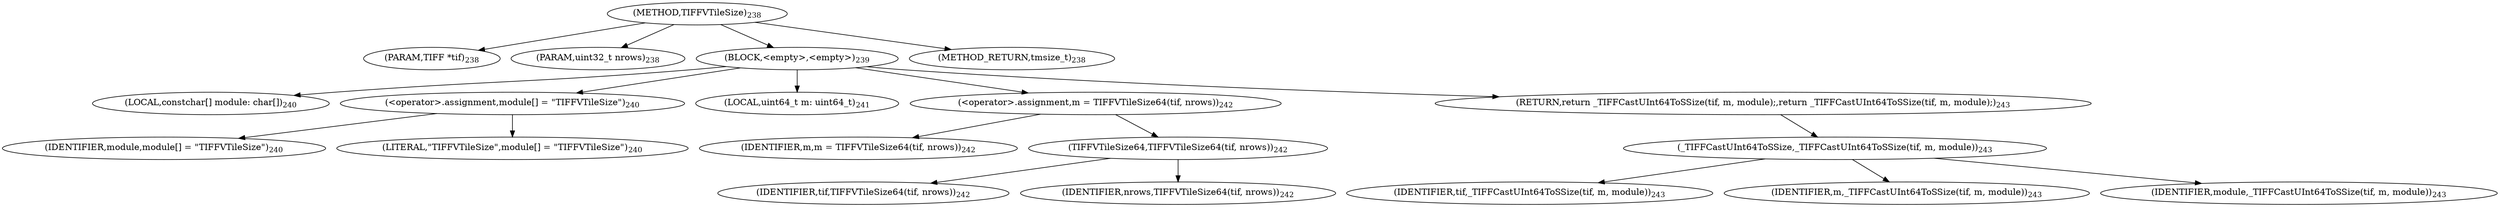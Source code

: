 digraph "TIFFVTileSize" {  
"29903" [label = <(METHOD,TIFFVTileSize)<SUB>238</SUB>> ]
"29904" [label = <(PARAM,TIFF *tif)<SUB>238</SUB>> ]
"29905" [label = <(PARAM,uint32_t nrows)<SUB>238</SUB>> ]
"29906" [label = <(BLOCK,&lt;empty&gt;,&lt;empty&gt;)<SUB>239</SUB>> ]
"29907" [label = <(LOCAL,constchar[] module: char[])<SUB>240</SUB>> ]
"29908" [label = <(&lt;operator&gt;.assignment,module[] = &quot;TIFFVTileSize&quot;)<SUB>240</SUB>> ]
"29909" [label = <(IDENTIFIER,module,module[] = &quot;TIFFVTileSize&quot;)<SUB>240</SUB>> ]
"29910" [label = <(LITERAL,&quot;TIFFVTileSize&quot;,module[] = &quot;TIFFVTileSize&quot;)<SUB>240</SUB>> ]
"29911" [label = <(LOCAL,uint64_t m: uint64_t)<SUB>241</SUB>> ]
"29912" [label = <(&lt;operator&gt;.assignment,m = TIFFVTileSize64(tif, nrows))<SUB>242</SUB>> ]
"29913" [label = <(IDENTIFIER,m,m = TIFFVTileSize64(tif, nrows))<SUB>242</SUB>> ]
"29914" [label = <(TIFFVTileSize64,TIFFVTileSize64(tif, nrows))<SUB>242</SUB>> ]
"29915" [label = <(IDENTIFIER,tif,TIFFVTileSize64(tif, nrows))<SUB>242</SUB>> ]
"29916" [label = <(IDENTIFIER,nrows,TIFFVTileSize64(tif, nrows))<SUB>242</SUB>> ]
"29917" [label = <(RETURN,return _TIFFCastUInt64ToSSize(tif, m, module);,return _TIFFCastUInt64ToSSize(tif, m, module);)<SUB>243</SUB>> ]
"29918" [label = <(_TIFFCastUInt64ToSSize,_TIFFCastUInt64ToSSize(tif, m, module))<SUB>243</SUB>> ]
"29919" [label = <(IDENTIFIER,tif,_TIFFCastUInt64ToSSize(tif, m, module))<SUB>243</SUB>> ]
"29920" [label = <(IDENTIFIER,m,_TIFFCastUInt64ToSSize(tif, m, module))<SUB>243</SUB>> ]
"29921" [label = <(IDENTIFIER,module,_TIFFCastUInt64ToSSize(tif, m, module))<SUB>243</SUB>> ]
"29922" [label = <(METHOD_RETURN,tmsize_t)<SUB>238</SUB>> ]
  "29903" -> "29904" 
  "29903" -> "29905" 
  "29903" -> "29906" 
  "29903" -> "29922" 
  "29906" -> "29907" 
  "29906" -> "29908" 
  "29906" -> "29911" 
  "29906" -> "29912" 
  "29906" -> "29917" 
  "29908" -> "29909" 
  "29908" -> "29910" 
  "29912" -> "29913" 
  "29912" -> "29914" 
  "29914" -> "29915" 
  "29914" -> "29916" 
  "29917" -> "29918" 
  "29918" -> "29919" 
  "29918" -> "29920" 
  "29918" -> "29921" 
}
